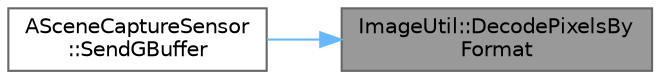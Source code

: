 digraph "ImageUtil::DecodePixelsByFormat"
{
 // INTERACTIVE_SVG=YES
 // LATEX_PDF_SIZE
  bgcolor="transparent";
  edge [fontname=Helvetica,fontsize=10,labelfontname=Helvetica,labelfontsize=10];
  node [fontname=Helvetica,fontsize=10,shape=box,height=0.2,width=0.4];
  rankdir="RL";
  Node1 [id="Node000001",label="ImageUtil::DecodePixelsBy\lFormat",height=0.2,width=0.4,color="gray40", fillcolor="grey60", style="filled", fontcolor="black",tooltip=" "];
  Node1 -> Node2 [id="edge1_Node000001_Node000002",dir="back",color="steelblue1",style="solid",tooltip=" "];
  Node2 [id="Node000002",label="ASceneCaptureSensor\l::SendGBuffer",height=0.2,width=0.4,color="grey40", fillcolor="white", style="filled",URL="$d4/d60/classASceneCaptureSensor.html#a02c91823b93b3234043f9610921ad647",tooltip=" "];
}
